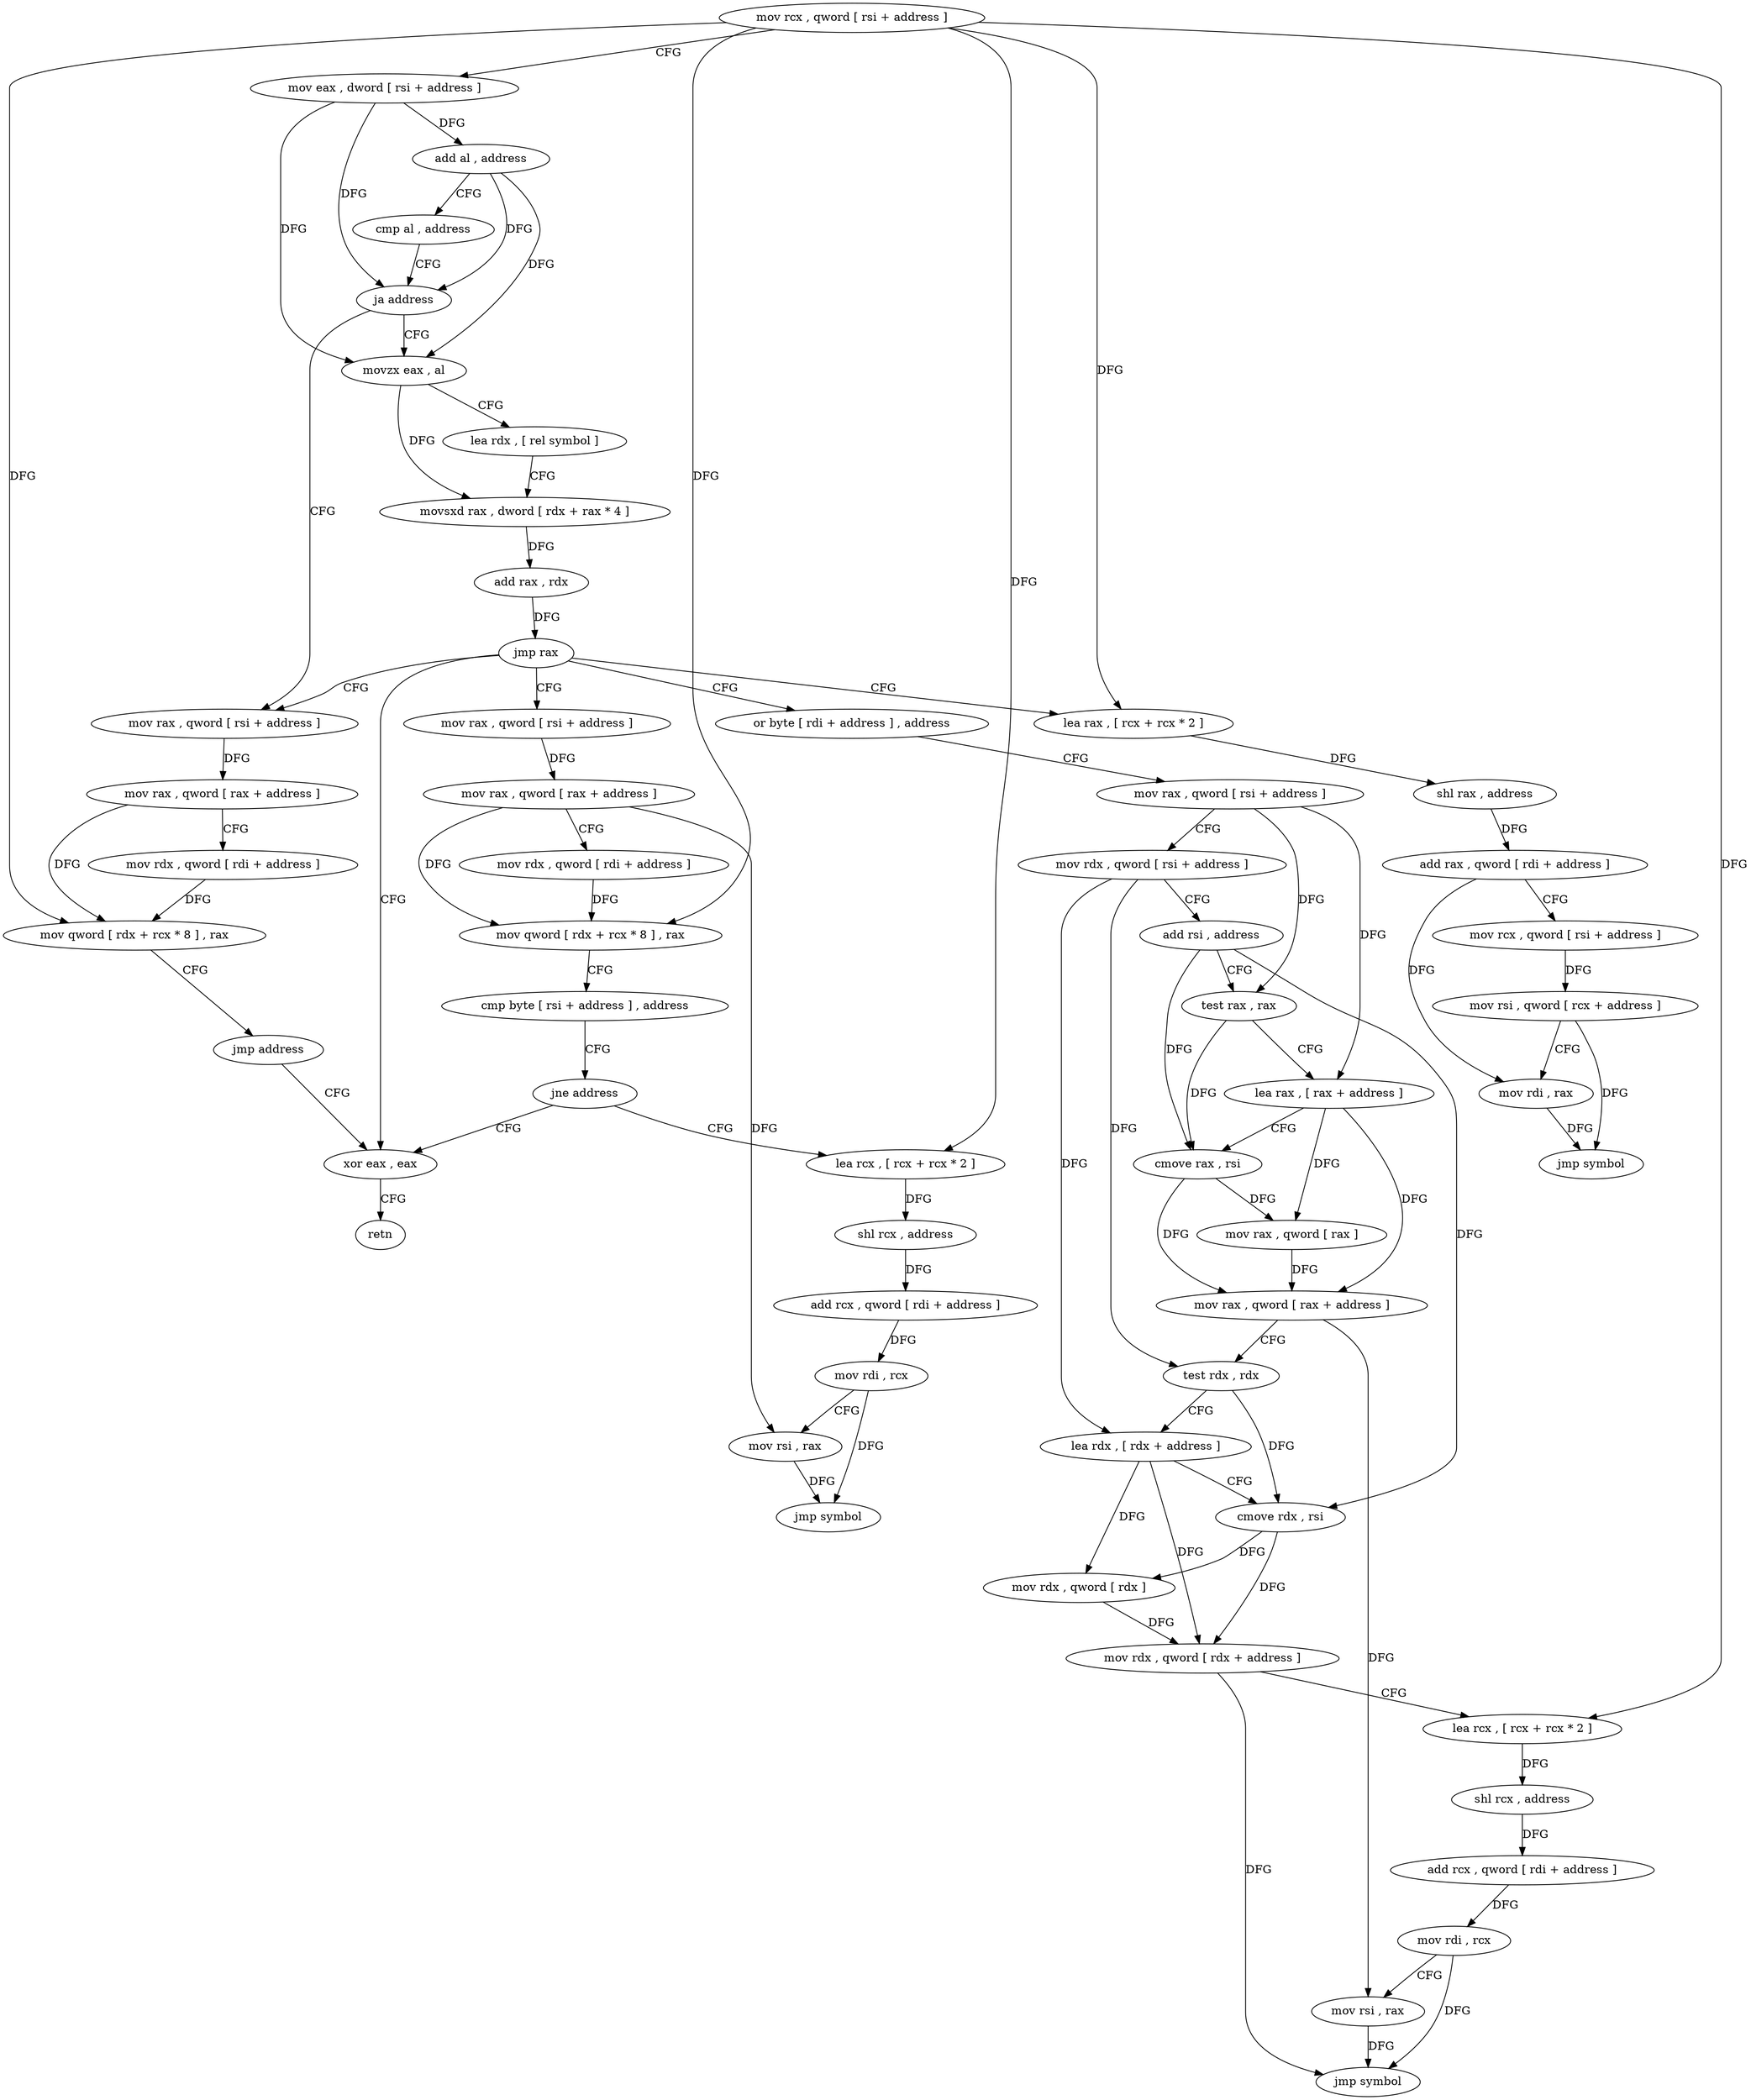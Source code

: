 digraph "func" {
"4252512" [label = "mov rcx , qword [ rsi + address ]" ]
"4252516" [label = "mov eax , dword [ rsi + address ]" ]
"4252519" [label = "add al , address" ]
"4252521" [label = "cmp al , address" ]
"4252523" [label = "ja address" ]
"4252650" [label = "mov rax , qword [ rsi + address ]" ]
"4252525" [label = "movzx eax , al" ]
"4252654" [label = "mov rax , qword [ rax + address ]" ]
"4252658" [label = "mov rdx , qword [ rdi + address ]" ]
"4252662" [label = "mov qword [ rdx + rcx * 8 ] , rax" ]
"4252666" [label = "jmp address" ]
"4252713" [label = "xor eax , eax" ]
"4252528" [label = "lea rdx , [ rel symbol ]" ]
"4252535" [label = "movsxd rax , dword [ rdx + rax * 4 ]" ]
"4252539" [label = "add rax , rdx" ]
"4252542" [label = "jmp rax" ]
"4252544" [label = "lea rax , [ rcx + rcx * 2 ]" ]
"4252572" [label = "or byte [ rdi + address ] , address" ]
"4252668" [label = "mov rax , qword [ rsi + address ]" ]
"4252715" [label = "retn" ]
"4252548" [label = "shl rax , address" ]
"4252552" [label = "add rax , qword [ rdi + address ]" ]
"4252556" [label = "mov rcx , qword [ rsi + address ]" ]
"4252560" [label = "mov rsi , qword [ rcx + address ]" ]
"4252564" [label = "mov rdi , rax" ]
"4252567" [label = "jmp symbol" ]
"4252579" [label = "mov rax , qword [ rsi + address ]" ]
"4252583" [label = "mov rdx , qword [ rsi + address ]" ]
"4252587" [label = "add rsi , address" ]
"4252591" [label = "test rax , rax" ]
"4252594" [label = "lea rax , [ rax + address ]" ]
"4252598" [label = "cmove rax , rsi" ]
"4252602" [label = "mov rax , qword [ rax ]" ]
"4252605" [label = "mov rax , qword [ rax + address ]" ]
"4252609" [label = "test rdx , rdx" ]
"4252612" [label = "lea rdx , [ rdx + address ]" ]
"4252616" [label = "cmove rdx , rsi" ]
"4252620" [label = "mov rdx , qword [ rdx ]" ]
"4252623" [label = "mov rdx , qword [ rdx + address ]" ]
"4252627" [label = "lea rcx , [ rcx + rcx * 2 ]" ]
"4252631" [label = "shl rcx , address" ]
"4252635" [label = "add rcx , qword [ rdi + address ]" ]
"4252639" [label = "mov rdi , rcx" ]
"4252642" [label = "mov rsi , rax" ]
"4252645" [label = "jmp symbol" ]
"4252672" [label = "mov rax , qword [ rax + address ]" ]
"4252676" [label = "mov rdx , qword [ rdi + address ]" ]
"4252680" [label = "mov qword [ rdx + rcx * 8 ] , rax" ]
"4252684" [label = "cmp byte [ rsi + address ] , address" ]
"4252688" [label = "jne address" ]
"4252690" [label = "lea rcx , [ rcx + rcx * 2 ]" ]
"4252694" [label = "shl rcx , address" ]
"4252698" [label = "add rcx , qword [ rdi + address ]" ]
"4252702" [label = "mov rdi , rcx" ]
"4252705" [label = "mov rsi , rax" ]
"4252708" [label = "jmp symbol" ]
"4252512" -> "4252516" [ label = "CFG" ]
"4252512" -> "4252662" [ label = "DFG" ]
"4252512" -> "4252544" [ label = "DFG" ]
"4252512" -> "4252680" [ label = "DFG" ]
"4252512" -> "4252690" [ label = "DFG" ]
"4252512" -> "4252627" [ label = "DFG" ]
"4252516" -> "4252519" [ label = "DFG" ]
"4252516" -> "4252523" [ label = "DFG" ]
"4252516" -> "4252525" [ label = "DFG" ]
"4252519" -> "4252521" [ label = "CFG" ]
"4252519" -> "4252523" [ label = "DFG" ]
"4252519" -> "4252525" [ label = "DFG" ]
"4252521" -> "4252523" [ label = "CFG" ]
"4252523" -> "4252650" [ label = "CFG" ]
"4252523" -> "4252525" [ label = "CFG" ]
"4252650" -> "4252654" [ label = "DFG" ]
"4252525" -> "4252528" [ label = "CFG" ]
"4252525" -> "4252535" [ label = "DFG" ]
"4252654" -> "4252658" [ label = "CFG" ]
"4252654" -> "4252662" [ label = "DFG" ]
"4252658" -> "4252662" [ label = "DFG" ]
"4252662" -> "4252666" [ label = "CFG" ]
"4252666" -> "4252713" [ label = "CFG" ]
"4252713" -> "4252715" [ label = "CFG" ]
"4252528" -> "4252535" [ label = "CFG" ]
"4252535" -> "4252539" [ label = "DFG" ]
"4252539" -> "4252542" [ label = "DFG" ]
"4252542" -> "4252544" [ label = "CFG" ]
"4252542" -> "4252572" [ label = "CFG" ]
"4252542" -> "4252650" [ label = "CFG" ]
"4252542" -> "4252668" [ label = "CFG" ]
"4252542" -> "4252713" [ label = "CFG" ]
"4252544" -> "4252548" [ label = "DFG" ]
"4252572" -> "4252579" [ label = "CFG" ]
"4252668" -> "4252672" [ label = "DFG" ]
"4252548" -> "4252552" [ label = "DFG" ]
"4252552" -> "4252556" [ label = "CFG" ]
"4252552" -> "4252564" [ label = "DFG" ]
"4252556" -> "4252560" [ label = "DFG" ]
"4252560" -> "4252564" [ label = "CFG" ]
"4252560" -> "4252567" [ label = "DFG" ]
"4252564" -> "4252567" [ label = "DFG" ]
"4252579" -> "4252583" [ label = "CFG" ]
"4252579" -> "4252591" [ label = "DFG" ]
"4252579" -> "4252594" [ label = "DFG" ]
"4252583" -> "4252587" [ label = "CFG" ]
"4252583" -> "4252609" [ label = "DFG" ]
"4252583" -> "4252612" [ label = "DFG" ]
"4252587" -> "4252591" [ label = "CFG" ]
"4252587" -> "4252598" [ label = "DFG" ]
"4252587" -> "4252616" [ label = "DFG" ]
"4252591" -> "4252594" [ label = "CFG" ]
"4252591" -> "4252598" [ label = "DFG" ]
"4252594" -> "4252598" [ label = "CFG" ]
"4252594" -> "4252602" [ label = "DFG" ]
"4252594" -> "4252605" [ label = "DFG" ]
"4252598" -> "4252602" [ label = "DFG" ]
"4252598" -> "4252605" [ label = "DFG" ]
"4252602" -> "4252605" [ label = "DFG" ]
"4252605" -> "4252609" [ label = "CFG" ]
"4252605" -> "4252642" [ label = "DFG" ]
"4252609" -> "4252612" [ label = "CFG" ]
"4252609" -> "4252616" [ label = "DFG" ]
"4252612" -> "4252616" [ label = "CFG" ]
"4252612" -> "4252620" [ label = "DFG" ]
"4252612" -> "4252623" [ label = "DFG" ]
"4252616" -> "4252620" [ label = "DFG" ]
"4252616" -> "4252623" [ label = "DFG" ]
"4252620" -> "4252623" [ label = "DFG" ]
"4252623" -> "4252627" [ label = "CFG" ]
"4252623" -> "4252645" [ label = "DFG" ]
"4252627" -> "4252631" [ label = "DFG" ]
"4252631" -> "4252635" [ label = "DFG" ]
"4252635" -> "4252639" [ label = "DFG" ]
"4252639" -> "4252642" [ label = "CFG" ]
"4252639" -> "4252645" [ label = "DFG" ]
"4252642" -> "4252645" [ label = "DFG" ]
"4252672" -> "4252676" [ label = "CFG" ]
"4252672" -> "4252680" [ label = "DFG" ]
"4252672" -> "4252705" [ label = "DFG" ]
"4252676" -> "4252680" [ label = "DFG" ]
"4252680" -> "4252684" [ label = "CFG" ]
"4252684" -> "4252688" [ label = "CFG" ]
"4252688" -> "4252713" [ label = "CFG" ]
"4252688" -> "4252690" [ label = "CFG" ]
"4252690" -> "4252694" [ label = "DFG" ]
"4252694" -> "4252698" [ label = "DFG" ]
"4252698" -> "4252702" [ label = "DFG" ]
"4252702" -> "4252705" [ label = "CFG" ]
"4252702" -> "4252708" [ label = "DFG" ]
"4252705" -> "4252708" [ label = "DFG" ]
}
